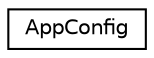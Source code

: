 digraph "Gráfico de Hierarquia de Classes"
{
 // LATEX_PDF_SIZE
  edge [fontname="Helvetica",fontsize="10",labelfontname="Helvetica",labelfontsize="10"];
  node [fontname="Helvetica",fontsize="10",shape=record];
  rankdir="LR";
  Node0 [label="AppConfig",height=0.2,width=0.4,color="black", fillcolor="white", style="filled",URL="$structAppConfig.html",tooltip=" "];
}
